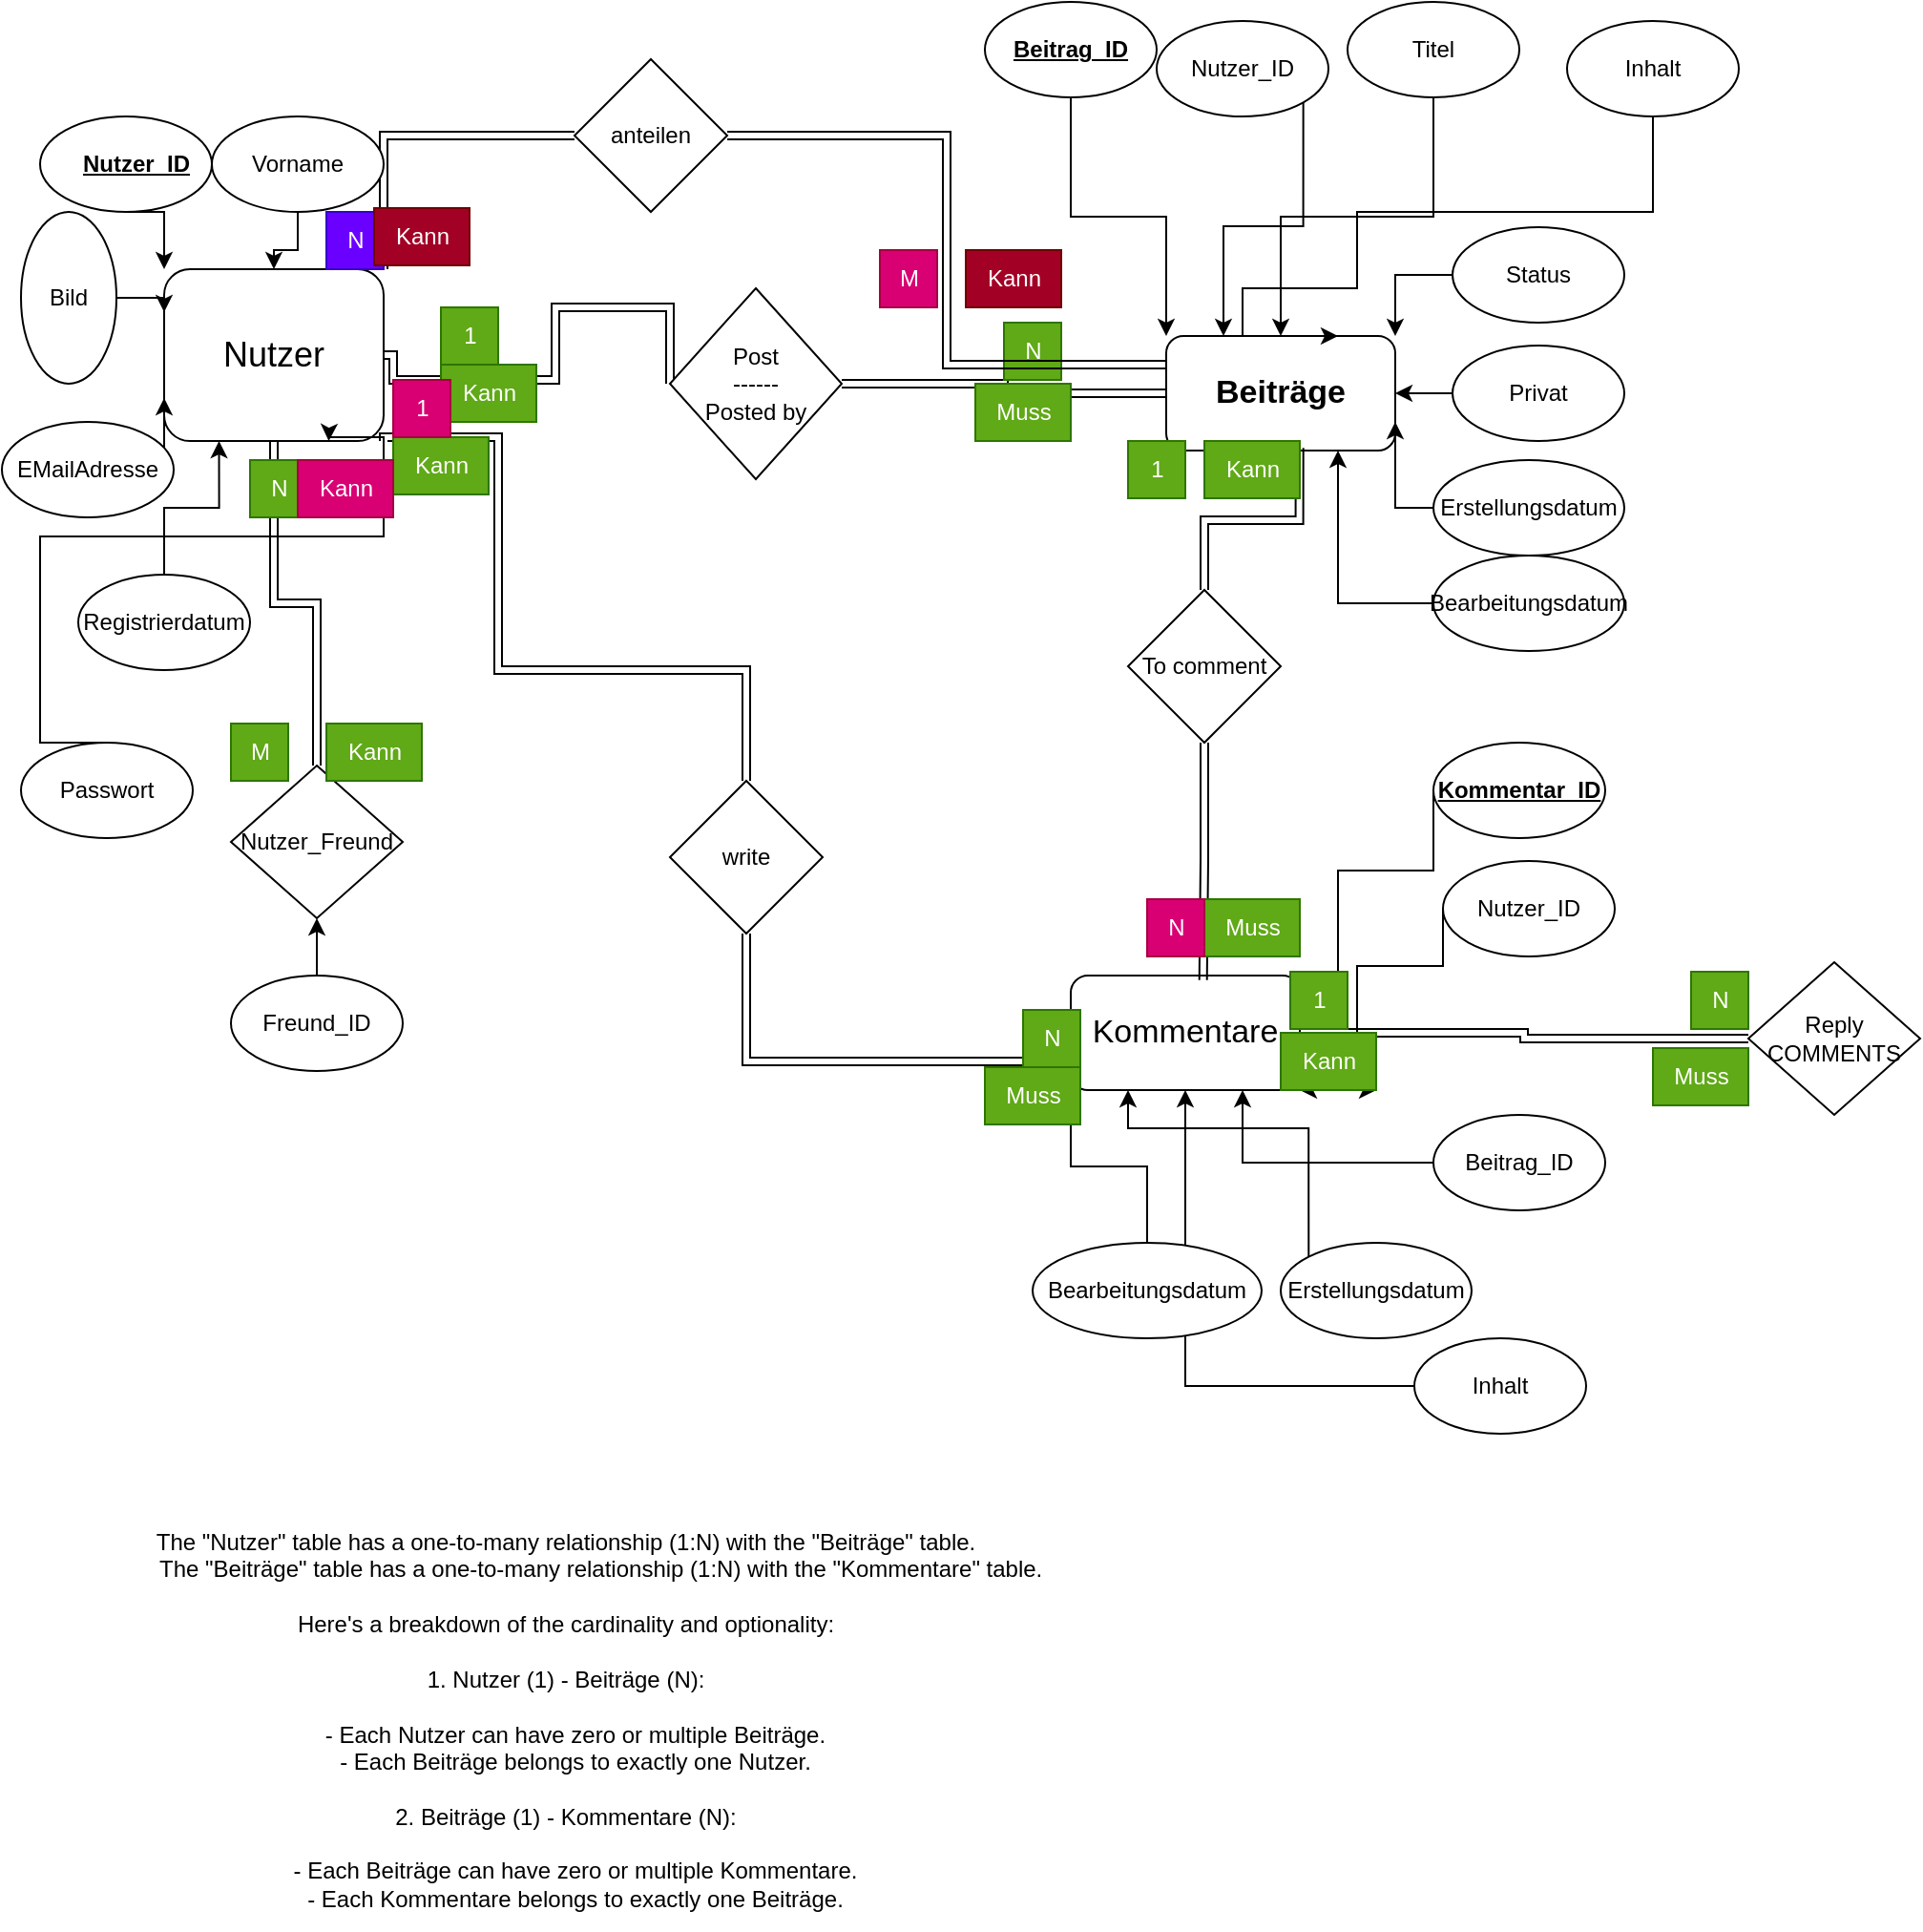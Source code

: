 <mxfile version="21.5.0" type="github">
  <diagram name="Page-1" id="5iQWp9nEiMgHCzsWtpA7">
    <mxGraphModel dx="739" dy="1538" grid="1" gridSize="10" guides="1" tooltips="1" connect="1" arrows="1" fold="1" page="1" pageScale="1" pageWidth="850" pageHeight="1100" math="0" shadow="0">
      <root>
        <mxCell id="0" />
        <mxCell id="1" parent="0" />
        <mxCell id="W0oB0AirR0v-TUXL0bOo-25" style="edgeStyle=orthogonalEdgeStyle;shape=link;rounded=0;orthogonalLoop=1;jettySize=auto;html=1;exitX=0.5;exitY=1;exitDx=0;exitDy=0;entryX=0.5;entryY=0;entryDx=0;entryDy=0;" parent="1" source="QWWNxXXguBcYeccAQLxg-2" target="W0oB0AirR0v-TUXL0bOo-24" edge="1">
          <mxGeometry relative="1" as="geometry" />
        </mxCell>
        <mxCell id="W0oB0AirR0v-TUXL0bOo-31" style="edgeStyle=orthogonalEdgeStyle;shape=link;rounded=0;orthogonalLoop=1;jettySize=auto;html=1;exitX=1;exitY=1;exitDx=0;exitDy=0;" parent="1" source="QWWNxXXguBcYeccAQLxg-2" target="W0oB0AirR0v-TUXL0bOo-30" edge="1">
          <mxGeometry relative="1" as="geometry">
            <Array as="points">
              <mxPoint x="270" y="178" />
              <mxPoint x="270" y="300" />
              <mxPoint x="400" y="300" />
            </Array>
          </mxGeometry>
        </mxCell>
        <mxCell id="W0oB0AirR0v-TUXL0bOo-35" style="edgeStyle=orthogonalEdgeStyle;shape=link;rounded=0;orthogonalLoop=1;jettySize=auto;html=1;exitX=1;exitY=0.5;exitDx=0;exitDy=0;entryX=0;entryY=0.5;entryDx=0;entryDy=0;" parent="1" source="QWWNxXXguBcYeccAQLxg-2" target="QWWNxXXguBcYeccAQLxg-14" edge="1">
          <mxGeometry relative="1" as="geometry">
            <Array as="points">
              <mxPoint x="215" y="148" />
              <mxPoint x="300" y="148" />
              <mxPoint x="300" y="110" />
              <mxPoint x="360" y="110" />
            </Array>
          </mxGeometry>
        </mxCell>
        <mxCell id="W0oB0AirR0v-TUXL0bOo-57" style="edgeStyle=orthogonalEdgeStyle;shape=link;rounded=0;orthogonalLoop=1;jettySize=auto;html=1;exitX=1;exitY=0;exitDx=0;exitDy=0;entryX=0;entryY=0.5;entryDx=0;entryDy=0;" parent="1" source="QWWNxXXguBcYeccAQLxg-2" target="W0oB0AirR0v-TUXL0bOo-52" edge="1">
          <mxGeometry relative="1" as="geometry" />
        </mxCell>
        <mxCell id="QWWNxXXguBcYeccAQLxg-2" value="&lt;font style=&quot;font-size: 18px;&quot;&gt;Nutzer&lt;/font&gt;" style="rounded=1;whiteSpace=wrap;html=1;" parent="1" vertex="1">
          <mxGeometry x="95" y="90" width="115" height="90" as="geometry" />
        </mxCell>
        <mxCell id="QWWNxXXguBcYeccAQLxg-22" style="edgeStyle=orthogonalEdgeStyle;shape=link;rounded=0;orthogonalLoop=1;jettySize=auto;html=1;exitX=0;exitY=0.5;exitDx=0;exitDy=0;entryX=1;entryY=0.5;entryDx=0;entryDy=0;" parent="1" source="QWWNxXXguBcYeccAQLxg-3" target="QWWNxXXguBcYeccAQLxg-14" edge="1">
          <mxGeometry relative="1" as="geometry" />
        </mxCell>
        <mxCell id="QWWNxXXguBcYeccAQLxg-3" value="&lt;b&gt;&lt;font style=&quot;font-size: 17px;&quot;&gt;Beiträge&lt;/font&gt;&lt;/b&gt;" style="rounded=1;whiteSpace=wrap;html=1;" parent="1" vertex="1">
          <mxGeometry x="620" y="125" width="120" height="60" as="geometry" />
        </mxCell>
        <mxCell id="W0oB0AirR0v-TUXL0bOo-39" style="edgeStyle=orthogonalEdgeStyle;shape=link;rounded=0;orthogonalLoop=1;jettySize=auto;html=1;exitX=1;exitY=0.5;exitDx=0;exitDy=0;entryX=0;entryY=0.5;entryDx=0;entryDy=0;" parent="1" source="QWWNxXXguBcYeccAQLxg-4" target="W0oB0AirR0v-TUXL0bOo-38" edge="1">
          <mxGeometry relative="1" as="geometry" />
        </mxCell>
        <mxCell id="QWWNxXXguBcYeccAQLxg-4" value="&lt;font style=&quot;font-size: 17px;&quot;&gt;Kommentare&lt;/font&gt;" style="rounded=1;whiteSpace=wrap;html=1;" parent="1" vertex="1">
          <mxGeometry x="570" y="460" width="120" height="60" as="geometry" />
        </mxCell>
        <mxCell id="a_AqUwiXniWsbhUou0Gr-12" style="edgeStyle=orthogonalEdgeStyle;rounded=0;orthogonalLoop=1;jettySize=auto;html=1;exitX=0.5;exitY=1;exitDx=0;exitDy=0;entryX=0;entryY=0;entryDx=0;entryDy=0;" parent="1" source="QWWNxXXguBcYeccAQLxg-5" target="QWWNxXXguBcYeccAQLxg-2" edge="1">
          <mxGeometry relative="1" as="geometry" />
        </mxCell>
        <mxCell id="QWWNxXXguBcYeccAQLxg-5" value="" style="ellipse;whiteSpace=wrap;html=1;" parent="1" vertex="1">
          <mxGeometry x="30" y="10" width="90" height="50" as="geometry" />
        </mxCell>
        <mxCell id="a_AqUwiXniWsbhUou0Gr-15" style="edgeStyle=orthogonalEdgeStyle;rounded=0;orthogonalLoop=1;jettySize=auto;html=1;exitX=0;exitY=0.5;exitDx=0;exitDy=0;entryX=0;entryY=0.75;entryDx=0;entryDy=0;" parent="1" source="QWWNxXXguBcYeccAQLxg-6" target="QWWNxXXguBcYeccAQLxg-2" edge="1">
          <mxGeometry relative="1" as="geometry" />
        </mxCell>
        <mxCell id="QWWNxXXguBcYeccAQLxg-6" value="EMailAdresse" style="ellipse;whiteSpace=wrap;html=1;direction=west;" parent="1" vertex="1">
          <mxGeometry x="10" y="170" width="90" height="50" as="geometry" />
        </mxCell>
        <mxCell id="a_AqUwiXniWsbhUou0Gr-17" style="edgeStyle=orthogonalEdgeStyle;rounded=0;orthogonalLoop=1;jettySize=auto;html=1;exitX=0.5;exitY=0;exitDx=0;exitDy=0;entryX=0.75;entryY=1;entryDx=0;entryDy=0;" parent="1" source="QWWNxXXguBcYeccAQLxg-7" target="QWWNxXXguBcYeccAQLxg-2" edge="1">
          <mxGeometry relative="1" as="geometry">
            <Array as="points">
              <mxPoint x="30" y="338" />
              <mxPoint x="30" y="230" />
              <mxPoint x="210" y="230" />
              <mxPoint x="210" y="178" />
            </Array>
          </mxGeometry>
        </mxCell>
        <mxCell id="QWWNxXXguBcYeccAQLxg-7" value="Passwort" style="ellipse;whiteSpace=wrap;html=1;" parent="1" vertex="1">
          <mxGeometry x="20" y="338" width="90" height="50" as="geometry" />
        </mxCell>
        <mxCell id="a_AqUwiXniWsbhUou0Gr-16" style="edgeStyle=orthogonalEdgeStyle;rounded=0;orthogonalLoop=1;jettySize=auto;html=1;exitX=0.5;exitY=0;exitDx=0;exitDy=0;entryX=0.25;entryY=1;entryDx=0;entryDy=0;" parent="1" source="QWWNxXXguBcYeccAQLxg-8" target="QWWNxXXguBcYeccAQLxg-2" edge="1">
          <mxGeometry relative="1" as="geometry" />
        </mxCell>
        <mxCell id="QWWNxXXguBcYeccAQLxg-8" value="Registrierdatum" style="ellipse;whiteSpace=wrap;html=1;" parent="1" vertex="1">
          <mxGeometry x="50" y="250" width="90" height="50" as="geometry" />
        </mxCell>
        <mxCell id="a_AqUwiXniWsbhUou0Gr-14" style="edgeStyle=orthogonalEdgeStyle;rounded=0;orthogonalLoop=1;jettySize=auto;html=1;exitX=0.5;exitY=0;exitDx=0;exitDy=0;entryX=0;entryY=0.25;entryDx=0;entryDy=0;" parent="1" source="QWWNxXXguBcYeccAQLxg-11" target="QWWNxXXguBcYeccAQLxg-2" edge="1">
          <mxGeometry relative="1" as="geometry" />
        </mxCell>
        <mxCell id="QWWNxXXguBcYeccAQLxg-11" value="Bild" style="ellipse;whiteSpace=wrap;html=1;direction=south;" parent="1" vertex="1">
          <mxGeometry x="20" y="60" width="50" height="90" as="geometry" />
        </mxCell>
        <mxCell id="QWWNxXXguBcYeccAQLxg-12" value="&lt;u&gt;&lt;b&gt;Nutzer_ID&lt;/b&gt;&lt;/u&gt;" style="text;html=1;align=center;verticalAlign=middle;resizable=0;points=[];autosize=1;strokeColor=none;fillColor=none;" parent="1" vertex="1">
          <mxGeometry x="40" y="20" width="80" height="30" as="geometry" />
        </mxCell>
        <mxCell id="a_AqUwiXniWsbhUou0Gr-13" style="edgeStyle=orthogonalEdgeStyle;rounded=0;orthogonalLoop=1;jettySize=auto;html=1;exitX=0.5;exitY=1;exitDx=0;exitDy=0;" parent="1" source="QWWNxXXguBcYeccAQLxg-13" target="QWWNxXXguBcYeccAQLxg-2" edge="1">
          <mxGeometry relative="1" as="geometry" />
        </mxCell>
        <mxCell id="QWWNxXXguBcYeccAQLxg-13" value="Vorname" style="ellipse;whiteSpace=wrap;html=1;" parent="1" vertex="1">
          <mxGeometry x="120" y="10" width="90" height="50" as="geometry" />
        </mxCell>
        <mxCell id="QWWNxXXguBcYeccAQLxg-14" value="Post&lt;br&gt;------&lt;br&gt;Posted by" style="rhombus;whiteSpace=wrap;html=1;" parent="1" vertex="1">
          <mxGeometry x="360" y="100" width="90" height="100" as="geometry" />
        </mxCell>
        <mxCell id="QWWNxXXguBcYeccAQLxg-19" style="edgeStyle=orthogonalEdgeStyle;shape=link;rounded=0;orthogonalLoop=1;jettySize=auto;html=1;exitX=0.5;exitY=1;exitDx=0;exitDy=0;entryX=0.578;entryY=0.04;entryDx=0;entryDy=0;entryPerimeter=0;" parent="1" source="QWWNxXXguBcYeccAQLxg-15" target="QWWNxXXguBcYeccAQLxg-4" edge="1">
          <mxGeometry relative="1" as="geometry" />
        </mxCell>
        <mxCell id="QWWNxXXguBcYeccAQLxg-20" style="edgeStyle=orthogonalEdgeStyle;shape=link;rounded=0;orthogonalLoop=1;jettySize=auto;html=1;exitX=0.5;exitY=0;exitDx=0;exitDy=0;entryX=0.582;entryY=0.977;entryDx=0;entryDy=0;entryPerimeter=0;" parent="1" source="QWWNxXXguBcYeccAQLxg-15" target="QWWNxXXguBcYeccAQLxg-3" edge="1">
          <mxGeometry relative="1" as="geometry" />
        </mxCell>
        <mxCell id="QWWNxXXguBcYeccAQLxg-15" value="To comment&lt;br&gt;" style="rhombus;whiteSpace=wrap;html=1;" parent="1" vertex="1">
          <mxGeometry x="600" y="258" width="80" height="80" as="geometry" />
        </mxCell>
        <mxCell id="QWWNxXXguBcYeccAQLxg-23" value="&lt;div&gt;&lt;span style=&quot;background-color: initial;&quot;&gt;The &quot;Nutzer&quot; table has a one-to-many relationship (1:N) with the &quot;Beiträge&quot; table.&lt;/span&gt;&lt;/div&gt;&lt;div&gt;&lt;span style=&quot;background-color: initial;&quot;&gt;&amp;nbsp; &amp;nbsp; &amp;nbsp; &amp;nbsp; &amp;nbsp; &amp;nbsp;The &quot;Beiträge&quot; table has a one-to-many relationship (1:N) with the &quot;Kommentare&quot; table.&lt;/span&gt;&lt;/div&gt;&lt;div&gt;&lt;br&gt;&lt;/div&gt;&lt;div&gt;Here&#39;s a breakdown of the cardinality and optionality:&lt;/div&gt;&lt;div&gt;&lt;br&gt;&lt;/div&gt;&lt;div&gt;1. Nutzer (1) - Beiträge (N):&lt;/div&gt;&lt;div&gt;&lt;br&gt;&lt;/div&gt;&lt;div&gt;&amp;nbsp; &amp;nbsp;- Each Nutzer can have zero or multiple Beiträge.&lt;/div&gt;&lt;div&gt;&amp;nbsp; &amp;nbsp;- Each Beiträge belongs to exactly one Nutzer.&lt;/div&gt;&lt;div&gt;&lt;br&gt;&lt;/div&gt;&lt;div&gt;2. Beiträge (1) - Kommentare (N):&lt;/div&gt;&lt;div&gt;&lt;br&gt;&lt;/div&gt;&lt;div&gt;&amp;nbsp; &amp;nbsp;- Each Beiträge can have zero or multiple Kommentare.&lt;/div&gt;&lt;div&gt;&amp;nbsp; &amp;nbsp;- Each Kommentare belongs to exactly one Beiträge.&lt;/div&gt;" style="text;html=1;align=center;verticalAlign=middle;resizable=0;points=[];autosize=1;strokeColor=none;fillColor=none;" parent="1" vertex="1">
          <mxGeometry x="45" y="740" width="520" height="220" as="geometry" />
        </mxCell>
        <mxCell id="a_AqUwiXniWsbhUou0Gr-1" value="Kann" style="text;html=1;align=center;verticalAlign=middle;resizable=0;points=[];autosize=1;strokeColor=#2D7600;fillColor=#60a917;fontColor=#ffffff;" parent="1" vertex="1">
          <mxGeometry x="240" y="140" width="50" height="30" as="geometry" />
        </mxCell>
        <mxCell id="a_AqUwiXniWsbhUou0Gr-2" value="Muss" style="text;html=1;align=center;verticalAlign=middle;resizable=0;points=[];autosize=1;strokeColor=#2D7600;fillColor=#60a917;fontColor=#ffffff;" parent="1" vertex="1">
          <mxGeometry x="520" y="150" width="50" height="30" as="geometry" />
        </mxCell>
        <mxCell id="a_AqUwiXniWsbhUou0Gr-5" value="N" style="text;html=1;align=center;verticalAlign=middle;resizable=0;points=[];autosize=1;strokeColor=#2D7600;fillColor=#60a917;fontColor=#ffffff;" parent="1" vertex="1">
          <mxGeometry x="535" y="118" width="30" height="30" as="geometry" />
        </mxCell>
        <mxCell id="a_AqUwiXniWsbhUou0Gr-6" value="1" style="text;html=1;align=center;verticalAlign=middle;resizable=0;points=[];autosize=1;strokeColor=#2D7600;fillColor=#60a917;fontColor=#ffffff;" parent="1" vertex="1">
          <mxGeometry x="240" y="110" width="30" height="30" as="geometry" />
        </mxCell>
        <mxCell id="a_AqUwiXniWsbhUou0Gr-7" value="1" style="text;html=1;align=center;verticalAlign=middle;resizable=0;points=[];autosize=1;strokeColor=#2D7600;fillColor=#60a917;fontColor=#ffffff;" parent="1" vertex="1">
          <mxGeometry x="600" y="180" width="30" height="30" as="geometry" />
        </mxCell>
        <mxCell id="a_AqUwiXniWsbhUou0Gr-8" value="Kann" style="text;html=1;align=center;verticalAlign=middle;resizable=0;points=[];autosize=1;strokeColor=#2D7600;fillColor=#60a917;fontColor=#ffffff;" parent="1" vertex="1">
          <mxGeometry x="640" y="180" width="50" height="30" as="geometry" />
        </mxCell>
        <mxCell id="a_AqUwiXniWsbhUou0Gr-9" value="Muss" style="text;html=1;align=center;verticalAlign=middle;resizable=0;points=[];autosize=1;strokeColor=#2D7600;fillColor=#60a917;fontColor=#ffffff;" parent="1" vertex="1">
          <mxGeometry x="640" y="420" width="50" height="30" as="geometry" />
        </mxCell>
        <mxCell id="a_AqUwiXniWsbhUou0Gr-11" value="N" style="text;html=1;align=center;verticalAlign=middle;resizable=0;points=[];autosize=1;strokeColor=#A50040;fillColor=#d80073;fontColor=#ffffff;" parent="1" vertex="1">
          <mxGeometry x="610" y="420" width="30" height="30" as="geometry" />
        </mxCell>
        <mxCell id="W0oB0AirR0v-TUXL0bOo-10" style="edgeStyle=orthogonalEdgeStyle;rounded=0;orthogonalLoop=1;jettySize=auto;html=1;exitX=0;exitY=0.5;exitDx=0;exitDy=0;entryX=0.75;entryY=1;entryDx=0;entryDy=0;" parent="1" source="a_AqUwiXniWsbhUou0Gr-18" target="QWWNxXXguBcYeccAQLxg-3" edge="1">
          <mxGeometry relative="1" as="geometry" />
        </mxCell>
        <mxCell id="a_AqUwiXniWsbhUou0Gr-18" value="Bearbeitungsdatum" style="ellipse;whiteSpace=wrap;html=1;" parent="1" vertex="1">
          <mxGeometry x="760" y="240" width="100" height="50" as="geometry" />
        </mxCell>
        <mxCell id="W0oB0AirR0v-TUXL0bOo-9" style="edgeStyle=orthogonalEdgeStyle;rounded=0;orthogonalLoop=1;jettySize=auto;html=1;exitX=0;exitY=0.5;exitDx=0;exitDy=0;entryX=1;entryY=0.75;entryDx=0;entryDy=0;" parent="1" source="a_AqUwiXniWsbhUou0Gr-19" target="QWWNxXXguBcYeccAQLxg-3" edge="1">
          <mxGeometry relative="1" as="geometry" />
        </mxCell>
        <mxCell id="a_AqUwiXniWsbhUou0Gr-19" value="Erstellungsdatum" style="ellipse;whiteSpace=wrap;html=1;" parent="1" vertex="1">
          <mxGeometry x="760" y="190" width="100" height="50" as="geometry" />
        </mxCell>
        <mxCell id="W0oB0AirR0v-TUXL0bOo-8" style="edgeStyle=orthogonalEdgeStyle;rounded=0;orthogonalLoop=1;jettySize=auto;html=1;exitX=0;exitY=0.5;exitDx=0;exitDy=0;entryX=1;entryY=0.5;entryDx=0;entryDy=0;" parent="1" source="a_AqUwiXniWsbhUou0Gr-20" target="QWWNxXXguBcYeccAQLxg-3" edge="1">
          <mxGeometry relative="1" as="geometry" />
        </mxCell>
        <mxCell id="a_AqUwiXniWsbhUou0Gr-20" value="Privat" style="ellipse;whiteSpace=wrap;html=1;" parent="1" vertex="1">
          <mxGeometry x="770" y="130" width="90" height="50" as="geometry" />
        </mxCell>
        <mxCell id="W0oB0AirR0v-TUXL0bOo-7" style="edgeStyle=orthogonalEdgeStyle;rounded=0;orthogonalLoop=1;jettySize=auto;html=1;exitX=0;exitY=0.5;exitDx=0;exitDy=0;entryX=1;entryY=0;entryDx=0;entryDy=0;" parent="1" source="a_AqUwiXniWsbhUou0Gr-21" target="QWWNxXXguBcYeccAQLxg-3" edge="1">
          <mxGeometry relative="1" as="geometry" />
        </mxCell>
        <mxCell id="a_AqUwiXniWsbhUou0Gr-21" value="Status" style="ellipse;whiteSpace=wrap;html=1;" parent="1" vertex="1">
          <mxGeometry x="770" y="68" width="90" height="50" as="geometry" />
        </mxCell>
        <mxCell id="a_AqUwiXniWsbhUou0Gr-27" style="edgeStyle=orthogonalEdgeStyle;rounded=0;orthogonalLoop=1;jettySize=auto;html=1;exitX=0.5;exitY=1;exitDx=0;exitDy=0;entryX=0;entryY=0;entryDx=0;entryDy=0;" parent="1" source="a_AqUwiXniWsbhUou0Gr-22" target="QWWNxXXguBcYeccAQLxg-3" edge="1">
          <mxGeometry relative="1" as="geometry" />
        </mxCell>
        <mxCell id="a_AqUwiXniWsbhUou0Gr-22" value="&lt;u&gt;&lt;b&gt;Beitrag_ID&lt;/b&gt;&lt;/u&gt;" style="ellipse;whiteSpace=wrap;html=1;" parent="1" vertex="1">
          <mxGeometry x="525" y="-50" width="90" height="50" as="geometry" />
        </mxCell>
        <mxCell id="W0oB0AirR0v-TUXL0bOo-6" style="edgeStyle=orthogonalEdgeStyle;rounded=0;orthogonalLoop=1;jettySize=auto;html=1;exitX=0.5;exitY=1;exitDx=0;exitDy=0;entryX=0.75;entryY=0;entryDx=0;entryDy=0;" parent="1" source="a_AqUwiXniWsbhUou0Gr-23" target="QWWNxXXguBcYeccAQLxg-3" edge="1">
          <mxGeometry relative="1" as="geometry">
            <Array as="points">
              <mxPoint x="720" y="60" />
              <mxPoint x="720" y="100" />
              <mxPoint x="660" y="100" />
            </Array>
          </mxGeometry>
        </mxCell>
        <mxCell id="a_AqUwiXniWsbhUou0Gr-23" value="Inhalt" style="ellipse;whiteSpace=wrap;html=1;" parent="1" vertex="1">
          <mxGeometry x="830" y="-40" width="90" height="50" as="geometry" />
        </mxCell>
        <mxCell id="W0oB0AirR0v-TUXL0bOo-3" style="edgeStyle=orthogonalEdgeStyle;rounded=0;orthogonalLoop=1;jettySize=auto;html=1;exitX=0.5;exitY=1;exitDx=0;exitDy=0;entryX=0.5;entryY=0;entryDx=0;entryDy=0;" parent="1" source="a_AqUwiXniWsbhUou0Gr-24" target="QWWNxXXguBcYeccAQLxg-3" edge="1">
          <mxGeometry relative="1" as="geometry" />
        </mxCell>
        <mxCell id="a_AqUwiXniWsbhUou0Gr-24" value="Titel" style="ellipse;whiteSpace=wrap;html=1;" parent="1" vertex="1">
          <mxGeometry x="715" y="-50" width="90" height="50" as="geometry" />
        </mxCell>
        <mxCell id="W0oB0AirR0v-TUXL0bOo-2" style="edgeStyle=orthogonalEdgeStyle;rounded=0;orthogonalLoop=1;jettySize=auto;html=1;exitX=1;exitY=1;exitDx=0;exitDy=0;entryX=0.25;entryY=0;entryDx=0;entryDy=0;" parent="1" source="a_AqUwiXniWsbhUou0Gr-25" target="QWWNxXXguBcYeccAQLxg-3" edge="1">
          <mxGeometry relative="1" as="geometry" />
        </mxCell>
        <mxCell id="a_AqUwiXniWsbhUou0Gr-25" value="Nutzer_ID" style="ellipse;whiteSpace=wrap;html=1;" parent="1" vertex="1">
          <mxGeometry x="615" y="-40" width="90" height="50" as="geometry" />
        </mxCell>
        <mxCell id="W0oB0AirR0v-TUXL0bOo-19" style="edgeStyle=orthogonalEdgeStyle;rounded=0;orthogonalLoop=1;jettySize=auto;html=1;exitX=0;exitY=0.5;exitDx=0;exitDy=0;entryX=0.5;entryY=1;entryDx=0;entryDy=0;" parent="1" source="W0oB0AirR0v-TUXL0bOo-11" target="QWWNxXXguBcYeccAQLxg-4" edge="1">
          <mxGeometry relative="1" as="geometry" />
        </mxCell>
        <mxCell id="W0oB0AirR0v-TUXL0bOo-11" value="Inhalt" style="ellipse;whiteSpace=wrap;html=1;" parent="1" vertex="1">
          <mxGeometry x="750" y="650" width="90" height="50" as="geometry" />
        </mxCell>
        <mxCell id="W0oB0AirR0v-TUXL0bOo-17" style="edgeStyle=orthogonalEdgeStyle;rounded=0;orthogonalLoop=1;jettySize=auto;html=1;exitX=0.5;exitY=0;exitDx=0;exitDy=0;entryX=0;entryY=1;entryDx=0;entryDy=0;" parent="1" source="W0oB0AirR0v-TUXL0bOo-12" target="QWWNxXXguBcYeccAQLxg-4" edge="1">
          <mxGeometry relative="1" as="geometry" />
        </mxCell>
        <mxCell id="W0oB0AirR0v-TUXL0bOo-12" value="Bearbeitungsdatum" style="ellipse;whiteSpace=wrap;html=1;" parent="1" vertex="1">
          <mxGeometry x="550" y="600" width="120" height="50" as="geometry" />
        </mxCell>
        <mxCell id="W0oB0AirR0v-TUXL0bOo-18" style="edgeStyle=orthogonalEdgeStyle;rounded=0;orthogonalLoop=1;jettySize=auto;html=1;exitX=0;exitY=0;exitDx=0;exitDy=0;entryX=0.25;entryY=1;entryDx=0;entryDy=0;" parent="1" source="W0oB0AirR0v-TUXL0bOo-13" target="QWWNxXXguBcYeccAQLxg-4" edge="1">
          <mxGeometry relative="1" as="geometry">
            <Array as="points">
              <mxPoint x="695" y="540" />
              <mxPoint x="600" y="540" />
            </Array>
          </mxGeometry>
        </mxCell>
        <mxCell id="W0oB0AirR0v-TUXL0bOo-13" value="Erstellungsdatum" style="ellipse;whiteSpace=wrap;html=1;" parent="1" vertex="1">
          <mxGeometry x="680" y="600" width="100" height="50" as="geometry" />
        </mxCell>
        <mxCell id="W0oB0AirR0v-TUXL0bOo-20" style="edgeStyle=orthogonalEdgeStyle;rounded=0;orthogonalLoop=1;jettySize=auto;html=1;exitX=0;exitY=0.5;exitDx=0;exitDy=0;entryX=0.75;entryY=1;entryDx=0;entryDy=0;" parent="1" source="W0oB0AirR0v-TUXL0bOo-14" target="QWWNxXXguBcYeccAQLxg-4" edge="1">
          <mxGeometry relative="1" as="geometry" />
        </mxCell>
        <mxCell id="W0oB0AirR0v-TUXL0bOo-14" value="Beitrag_ID" style="ellipse;whiteSpace=wrap;html=1;" parent="1" vertex="1">
          <mxGeometry x="760" y="533" width="90" height="50" as="geometry" />
        </mxCell>
        <mxCell id="W0oB0AirR0v-TUXL0bOo-21" style="edgeStyle=orthogonalEdgeStyle;rounded=0;orthogonalLoop=1;jettySize=auto;html=1;exitX=0;exitY=0.5;exitDx=0;exitDy=0;entryX=1;entryY=1;entryDx=0;entryDy=0;" parent="1" source="W0oB0AirR0v-TUXL0bOo-41" target="QWWNxXXguBcYeccAQLxg-4" edge="1">
          <mxGeometry relative="1" as="geometry">
            <Array as="points">
              <mxPoint x="720" y="520" />
              <mxPoint x="690" y="520" />
            </Array>
          </mxGeometry>
        </mxCell>
        <mxCell id="W0oB0AirR0v-TUXL0bOo-15" value="Nutzer_ID" style="ellipse;whiteSpace=wrap;html=1;" parent="1" vertex="1">
          <mxGeometry x="765" y="400" width="90" height="50" as="geometry" />
        </mxCell>
        <mxCell id="W0oB0AirR0v-TUXL0bOo-23" style="edgeStyle=orthogonalEdgeStyle;rounded=0;orthogonalLoop=1;jettySize=auto;html=1;exitX=0;exitY=0.5;exitDx=0;exitDy=0;entryX=1;entryY=0.25;entryDx=0;entryDy=0;" parent="1" source="W0oB0AirR0v-TUXL0bOo-16" target="QWWNxXXguBcYeccAQLxg-4" edge="1">
          <mxGeometry relative="1" as="geometry">
            <Array as="points">
              <mxPoint x="710" y="405" />
              <mxPoint x="710" y="465" />
            </Array>
          </mxGeometry>
        </mxCell>
        <mxCell id="W0oB0AirR0v-TUXL0bOo-16" value="&lt;b&gt;&lt;u&gt;Kommentar_ID&lt;/u&gt;&lt;/b&gt;" style="ellipse;whiteSpace=wrap;html=1;" parent="1" vertex="1">
          <mxGeometry x="760" y="338" width="90" height="50" as="geometry" />
        </mxCell>
        <mxCell id="W0oB0AirR0v-TUXL0bOo-24" value="Nutzer_Freund" style="rhombus;whiteSpace=wrap;html=1;" parent="1" vertex="1">
          <mxGeometry x="130" y="350" width="90" height="80" as="geometry" />
        </mxCell>
        <mxCell id="W0oB0AirR0v-TUXL0bOo-26" value="N" style="text;html=1;align=center;verticalAlign=middle;resizable=0;points=[];autosize=1;strokeColor=#2D7600;fillColor=#60a917;fontColor=#ffffff;" parent="1" vertex="1">
          <mxGeometry x="140" y="190" width="30" height="30" as="geometry" />
        </mxCell>
        <mxCell id="W0oB0AirR0v-TUXL0bOo-27" value="M" style="text;html=1;align=center;verticalAlign=middle;resizable=0;points=[];autosize=1;strokeColor=#2D7600;fillColor=#60a917;fontColor=#ffffff;" parent="1" vertex="1">
          <mxGeometry x="130" y="328" width="30" height="30" as="geometry" />
        </mxCell>
        <mxCell id="W0oB0AirR0v-TUXL0bOo-29" value="Kann" style="text;html=1;align=center;verticalAlign=middle;resizable=0;points=[];autosize=1;strokeColor=#2D7600;fillColor=#60a917;fontColor=#ffffff;" parent="1" vertex="1">
          <mxGeometry x="180" y="328" width="50" height="30" as="geometry" />
        </mxCell>
        <mxCell id="W0oB0AirR0v-TUXL0bOo-32" style="edgeStyle=orthogonalEdgeStyle;shape=link;rounded=0;orthogonalLoop=1;jettySize=auto;html=1;exitX=0.5;exitY=1;exitDx=0;exitDy=0;entryX=0;entryY=0.75;entryDx=0;entryDy=0;" parent="1" source="W0oB0AirR0v-TUXL0bOo-30" target="QWWNxXXguBcYeccAQLxg-4" edge="1">
          <mxGeometry relative="1" as="geometry" />
        </mxCell>
        <mxCell id="W0oB0AirR0v-TUXL0bOo-30" value="write" style="rhombus;whiteSpace=wrap;html=1;" parent="1" vertex="1">
          <mxGeometry x="360" y="358" width="80" height="80" as="geometry" />
        </mxCell>
        <mxCell id="W0oB0AirR0v-TUXL0bOo-34" value="N" style="text;html=1;align=center;verticalAlign=middle;resizable=0;points=[];autosize=1;strokeColor=#2D7600;fillColor=#60a917;fontColor=#ffffff;" parent="1" vertex="1">
          <mxGeometry x="545" y="478" width="30" height="30" as="geometry" />
        </mxCell>
        <mxCell id="W0oB0AirR0v-TUXL0bOo-36" value="Kann" style="text;html=1;align=center;verticalAlign=middle;resizable=0;points=[];autosize=1;strokeColor=#2D7600;fillColor=#60a917;fontColor=#ffffff;" parent="1" vertex="1">
          <mxGeometry x="215" y="178" width="50" height="30" as="geometry" />
        </mxCell>
        <mxCell id="W0oB0AirR0v-TUXL0bOo-37" value="Muss" style="text;html=1;align=center;verticalAlign=middle;resizable=0;points=[];autosize=1;strokeColor=#2D7600;fillColor=#60a917;fontColor=#ffffff;" parent="1" vertex="1">
          <mxGeometry x="525" y="508" width="50" height="30" as="geometry" />
        </mxCell>
        <mxCell id="W0oB0AirR0v-TUXL0bOo-38" value="Reply&lt;br&gt;COMMENTS" style="rhombus;whiteSpace=wrap;html=1;" parent="1" vertex="1">
          <mxGeometry x="925" y="453" width="90" height="80" as="geometry" />
        </mxCell>
        <mxCell id="W0oB0AirR0v-TUXL0bOo-40" value="Muss" style="text;html=1;align=center;verticalAlign=middle;resizable=0;points=[];autosize=1;strokeColor=#2D7600;fillColor=#60a917;fontColor=#ffffff;" parent="1" vertex="1">
          <mxGeometry x="875" y="498" width="50" height="30" as="geometry" />
        </mxCell>
        <mxCell id="W0oB0AirR0v-TUXL0bOo-42" value="" style="edgeStyle=orthogonalEdgeStyle;rounded=0;orthogonalLoop=1;jettySize=auto;html=1;exitX=0;exitY=0.5;exitDx=0;exitDy=0;entryX=1;entryY=1;entryDx=0;entryDy=0;" parent="1" source="W0oB0AirR0v-TUXL0bOo-15" target="W0oB0AirR0v-TUXL0bOo-41" edge="1">
          <mxGeometry relative="1" as="geometry">
            <mxPoint x="765" y="425" as="sourcePoint" />
            <mxPoint x="690" y="520" as="targetPoint" />
            <Array as="points">
              <mxPoint x="720" y="455" />
            </Array>
          </mxGeometry>
        </mxCell>
        <mxCell id="W0oB0AirR0v-TUXL0bOo-41" value="Kann" style="text;html=1;align=center;verticalAlign=middle;resizable=0;points=[];autosize=1;strokeColor=#2D7600;fillColor=#60a917;fontColor=#ffffff;" parent="1" vertex="1">
          <mxGeometry x="680" y="490" width="50" height="30" as="geometry" />
        </mxCell>
        <mxCell id="W0oB0AirR0v-TUXL0bOo-43" value="1" style="text;html=1;align=center;verticalAlign=middle;resizable=0;points=[];autosize=1;strokeColor=#2D7600;fillColor=#60a917;fontColor=#ffffff;" parent="1" vertex="1">
          <mxGeometry x="685" y="458" width="30" height="30" as="geometry" />
        </mxCell>
        <mxCell id="W0oB0AirR0v-TUXL0bOo-44" value="N" style="text;html=1;align=center;verticalAlign=middle;resizable=0;points=[];autosize=1;strokeColor=#2D7600;fillColor=#60a917;fontColor=#ffffff;" parent="1" vertex="1">
          <mxGeometry x="895" y="458" width="30" height="30" as="geometry" />
        </mxCell>
        <mxCell id="W0oB0AirR0v-TUXL0bOo-50" value="Kann" style="text;html=1;align=center;verticalAlign=middle;resizable=0;points=[];autosize=1;strokeColor=#A50040;fillColor=#d80073;fontColor=#ffffff;" parent="1" vertex="1">
          <mxGeometry x="165" y="190" width="50" height="30" as="geometry" />
        </mxCell>
        <mxCell id="W0oB0AirR0v-TUXL0bOo-51" value="1" style="text;html=1;align=center;verticalAlign=middle;resizable=0;points=[];autosize=1;strokeColor=#A50040;fillColor=#d80073;fontColor=#ffffff;" parent="1" vertex="1">
          <mxGeometry x="215" y="148" width="30" height="30" as="geometry" />
        </mxCell>
        <mxCell id="W0oB0AirR0v-TUXL0bOo-58" style="edgeStyle=orthogonalEdgeStyle;shape=link;rounded=0;orthogonalLoop=1;jettySize=auto;html=1;exitX=1;exitY=0.5;exitDx=0;exitDy=0;entryX=0;entryY=0.25;entryDx=0;entryDy=0;" parent="1" source="W0oB0AirR0v-TUXL0bOo-52" target="QWWNxXXguBcYeccAQLxg-3" edge="1">
          <mxGeometry relative="1" as="geometry" />
        </mxCell>
        <mxCell id="W0oB0AirR0v-TUXL0bOo-52" value="anteilen" style="rhombus;whiteSpace=wrap;html=1;" parent="1" vertex="1">
          <mxGeometry x="310" y="-20" width="80" height="80" as="geometry" />
        </mxCell>
        <mxCell id="W0oB0AirR0v-TUXL0bOo-60" value="N" style="text;html=1;align=center;verticalAlign=middle;resizable=0;points=[];autosize=1;strokeColor=#3700CC;fillColor=#6a00ff;fontColor=#ffffff;" parent="1" vertex="1">
          <mxGeometry x="180" y="60" width="30" height="30" as="geometry" />
        </mxCell>
        <mxCell id="W0oB0AirR0v-TUXL0bOo-61" value="Kann" style="text;html=1;align=center;verticalAlign=middle;resizable=0;points=[];autosize=1;strokeColor=#6F0000;fillColor=#a20025;fontColor=#ffffff;" parent="1" vertex="1">
          <mxGeometry x="205" y="58" width="50" height="30" as="geometry" />
        </mxCell>
        <mxCell id="W0oB0AirR0v-TUXL0bOo-62" value="Kann" style="text;html=1;align=center;verticalAlign=middle;resizable=0;points=[];autosize=1;strokeColor=#6F0000;fillColor=#a20025;fontColor=#ffffff;" parent="1" vertex="1">
          <mxGeometry x="515" y="80" width="50" height="30" as="geometry" />
        </mxCell>
        <mxCell id="W0oB0AirR0v-TUXL0bOo-63" value="M" style="text;html=1;align=center;verticalAlign=middle;resizable=0;points=[];autosize=1;strokeColor=#A50040;fillColor=#d80073;fontColor=#ffffff;" parent="1" vertex="1">
          <mxGeometry x="470" y="80" width="30" height="30" as="geometry" />
        </mxCell>
        <mxCell id="piHlISA11RS0WhPtRcwC-2" style="edgeStyle=orthogonalEdgeStyle;rounded=0;orthogonalLoop=1;jettySize=auto;html=1;exitX=0.5;exitY=0;exitDx=0;exitDy=0;entryX=0.5;entryY=1;entryDx=0;entryDy=0;" edge="1" parent="1" source="piHlISA11RS0WhPtRcwC-1" target="W0oB0AirR0v-TUXL0bOo-24">
          <mxGeometry relative="1" as="geometry" />
        </mxCell>
        <mxCell id="piHlISA11RS0WhPtRcwC-1" value="Freund_ID" style="ellipse;whiteSpace=wrap;html=1;" vertex="1" parent="1">
          <mxGeometry x="130" y="460" width="90" height="50" as="geometry" />
        </mxCell>
      </root>
    </mxGraphModel>
  </diagram>
</mxfile>

